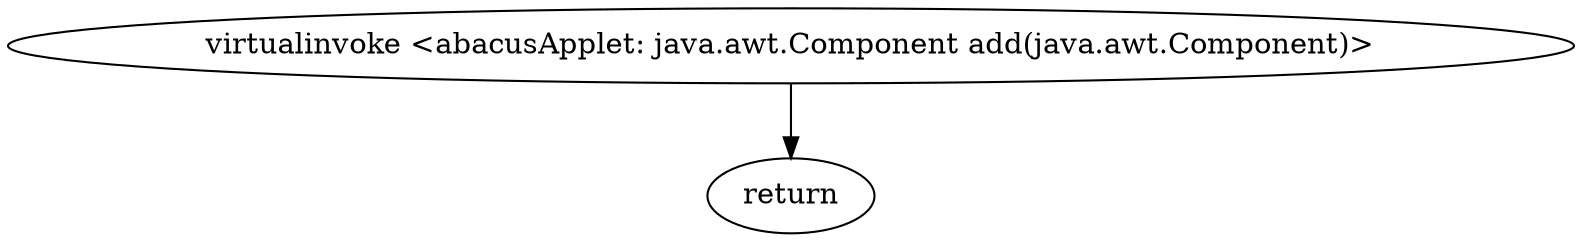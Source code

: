 digraph "" {
"virtualinvoke <abacusApplet: java.awt.Component add(java.awt.Component)>";
 "virtualinvoke <abacusApplet: java.awt.Component add(java.awt.Component)>"->"return";
}
